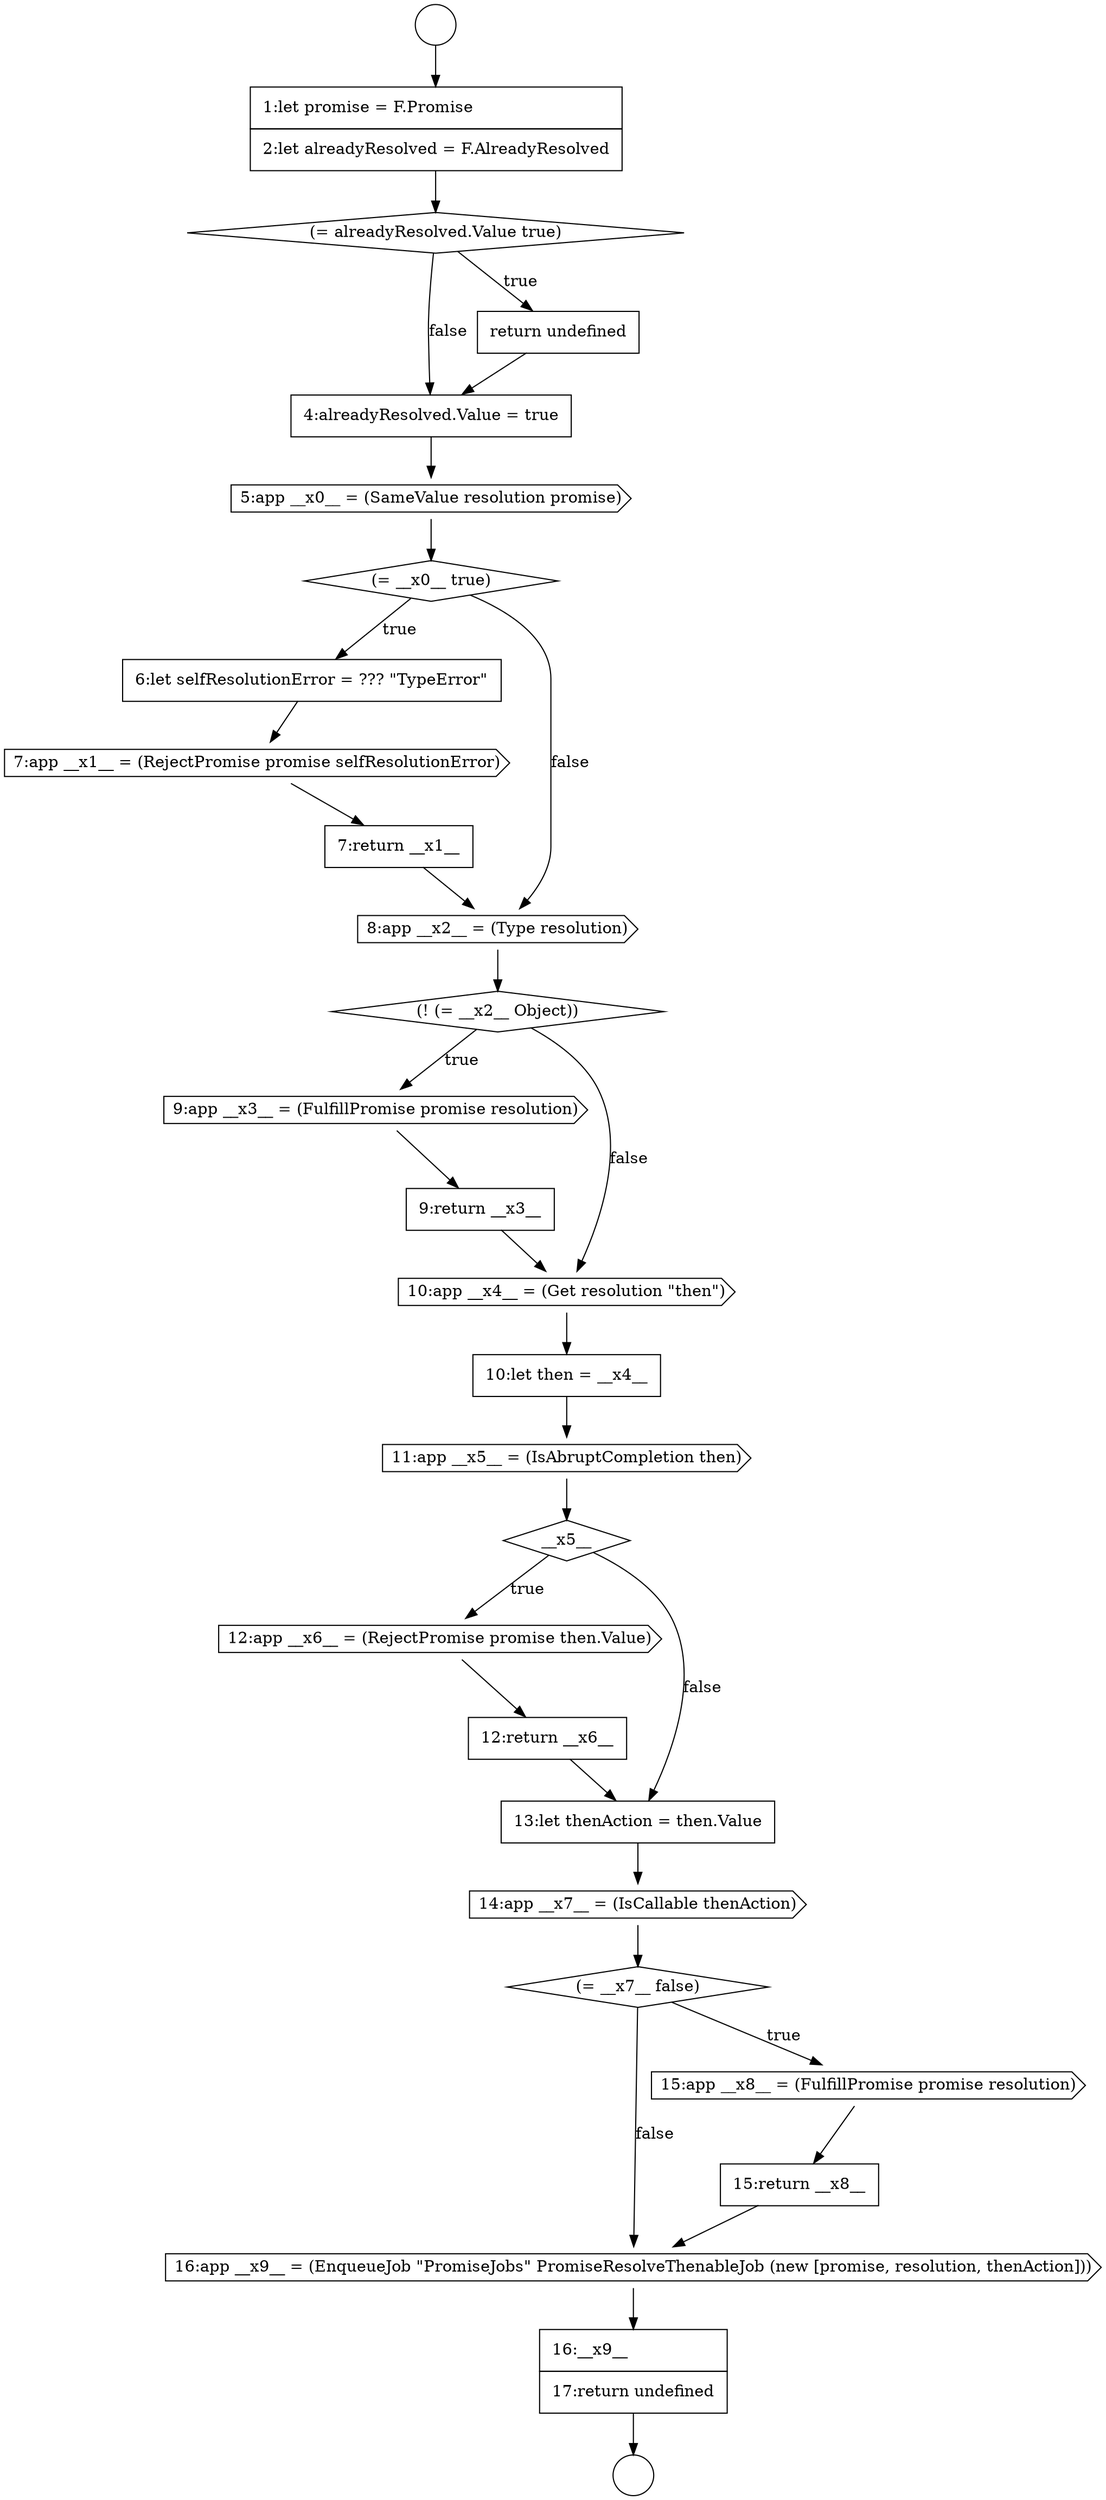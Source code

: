 digraph {
  node16376 [shape=none, margin=0, label=<<font color="black">
    <table border="0" cellborder="1" cellspacing="0" cellpadding="10">
      <tr><td align="left">6:let selfResolutionError = ??? &quot;TypeError&quot;</td></tr>
    </table>
  </font>> color="black" fillcolor="white" style=filled]
  node16387 [shape=cds, label=<<font color="black">12:app __x6__ = (RejectPromise promise then.Value)</font>> color="black" fillcolor="white" style=filled]
  node16379 [shape=cds, label=<<font color="black">8:app __x2__ = (Type resolution)</font>> color="black" fillcolor="white" style=filled]
  node16386 [shape=diamond, label=<<font color="black">__x5__</font>> color="black" fillcolor="white" style=filled]
  node16371 [shape=diamond, label=<<font color="black">(= alreadyResolved.Value true)</font>> color="black" fillcolor="white" style=filled]
  node16385 [shape=cds, label=<<font color="black">11:app __x5__ = (IsAbruptCompletion then)</font>> color="black" fillcolor="white" style=filled]
  node16370 [shape=none, margin=0, label=<<font color="black">
    <table border="0" cellborder="1" cellspacing="0" cellpadding="10">
      <tr><td align="left">1:let promise = F.Promise</td></tr>
      <tr><td align="left">2:let alreadyResolved = F.AlreadyResolved</td></tr>
    </table>
  </font>> color="black" fillcolor="white" style=filled]
  node16381 [shape=cds, label=<<font color="black">9:app __x3__ = (FulfillPromise promise resolution)</font>> color="black" fillcolor="white" style=filled]
  node16377 [shape=cds, label=<<font color="black">7:app __x1__ = (RejectPromise promise selfResolutionError)</font>> color="black" fillcolor="white" style=filled]
  node16389 [shape=none, margin=0, label=<<font color="black">
    <table border="0" cellborder="1" cellspacing="0" cellpadding="10">
      <tr><td align="left">13:let thenAction = then.Value</td></tr>
    </table>
  </font>> color="black" fillcolor="white" style=filled]
  node16369 [shape=circle label=" " color="black" fillcolor="white" style=filled]
  node16388 [shape=none, margin=0, label=<<font color="black">
    <table border="0" cellborder="1" cellspacing="0" cellpadding="10">
      <tr><td align="left">12:return __x6__</td></tr>
    </table>
  </font>> color="black" fillcolor="white" style=filled]
  node16382 [shape=none, margin=0, label=<<font color="black">
    <table border="0" cellborder="1" cellspacing="0" cellpadding="10">
      <tr><td align="left">9:return __x3__</td></tr>
    </table>
  </font>> color="black" fillcolor="white" style=filled]
  node16378 [shape=none, margin=0, label=<<font color="black">
    <table border="0" cellborder="1" cellspacing="0" cellpadding="10">
      <tr><td align="left">7:return __x1__</td></tr>
    </table>
  </font>> color="black" fillcolor="white" style=filled]
  node16368 [shape=circle label=" " color="black" fillcolor="white" style=filled]
  node16373 [shape=none, margin=0, label=<<font color="black">
    <table border="0" cellborder="1" cellspacing="0" cellpadding="10">
      <tr><td align="left">4:alreadyResolved.Value = true</td></tr>
    </table>
  </font>> color="black" fillcolor="white" style=filled]
  node16383 [shape=cds, label=<<font color="black">10:app __x4__ = (Get resolution &quot;then&quot;)</font>> color="black" fillcolor="white" style=filled]
  node16372 [shape=none, margin=0, label=<<font color="black">
    <table border="0" cellborder="1" cellspacing="0" cellpadding="10">
      <tr><td align="left">return undefined</td></tr>
    </table>
  </font>> color="black" fillcolor="white" style=filled]
  node16391 [shape=diamond, label=<<font color="black">(= __x7__ false)</font>> color="black" fillcolor="white" style=filled]
  node16394 [shape=cds, label=<<font color="black">16:app __x9__ = (EnqueueJob &quot;PromiseJobs&quot; PromiseResolveThenableJob (new [promise, resolution, thenAction]))</font>> color="black" fillcolor="white" style=filled]
  node16375 [shape=diamond, label=<<font color="black">(= __x0__ true)</font>> color="black" fillcolor="white" style=filled]
  node16380 [shape=diamond, label=<<font color="black">(! (= __x2__ Object))</font>> color="black" fillcolor="white" style=filled]
  node16395 [shape=none, margin=0, label=<<font color="black">
    <table border="0" cellborder="1" cellspacing="0" cellpadding="10">
      <tr><td align="left">16:__x9__</td></tr>
      <tr><td align="left">17:return undefined</td></tr>
    </table>
  </font>> color="black" fillcolor="white" style=filled]
  node16390 [shape=cds, label=<<font color="black">14:app __x7__ = (IsCallable thenAction)</font>> color="black" fillcolor="white" style=filled]
  node16384 [shape=none, margin=0, label=<<font color="black">
    <table border="0" cellborder="1" cellspacing="0" cellpadding="10">
      <tr><td align="left">10:let then = __x4__</td></tr>
    </table>
  </font>> color="black" fillcolor="white" style=filled]
  node16374 [shape=cds, label=<<font color="black">5:app __x0__ = (SameValue resolution promise)</font>> color="black" fillcolor="white" style=filled]
  node16393 [shape=none, margin=0, label=<<font color="black">
    <table border="0" cellborder="1" cellspacing="0" cellpadding="10">
      <tr><td align="left">15:return __x8__</td></tr>
    </table>
  </font>> color="black" fillcolor="white" style=filled]
  node16392 [shape=cds, label=<<font color="black">15:app __x8__ = (FulfillPromise promise resolution)</font>> color="black" fillcolor="white" style=filled]
  node16386 -> node16387 [label=<<font color="black">true</font>> color="black"]
  node16386 -> node16389 [label=<<font color="black">false</font>> color="black"]
  node16394 -> node16395 [ color="black"]
  node16375 -> node16376 [label=<<font color="black">true</font>> color="black"]
  node16375 -> node16379 [label=<<font color="black">false</font>> color="black"]
  node16377 -> node16378 [ color="black"]
  node16387 -> node16388 [ color="black"]
  node16388 -> node16389 [ color="black"]
  node16380 -> node16381 [label=<<font color="black">true</font>> color="black"]
  node16380 -> node16383 [label=<<font color="black">false</font>> color="black"]
  node16392 -> node16393 [ color="black"]
  node16372 -> node16373 [ color="black"]
  node16381 -> node16382 [ color="black"]
  node16390 -> node16391 [ color="black"]
  node16378 -> node16379 [ color="black"]
  node16379 -> node16380 [ color="black"]
  node16368 -> node16370 [ color="black"]
  node16376 -> node16377 [ color="black"]
  node16391 -> node16392 [label=<<font color="black">true</font>> color="black"]
  node16391 -> node16394 [label=<<font color="black">false</font>> color="black"]
  node16384 -> node16385 [ color="black"]
  node16385 -> node16386 [ color="black"]
  node16373 -> node16374 [ color="black"]
  node16393 -> node16394 [ color="black"]
  node16370 -> node16371 [ color="black"]
  node16371 -> node16372 [label=<<font color="black">true</font>> color="black"]
  node16371 -> node16373 [label=<<font color="black">false</font>> color="black"]
  node16389 -> node16390 [ color="black"]
  node16383 -> node16384 [ color="black"]
  node16395 -> node16369 [ color="black"]
  node16382 -> node16383 [ color="black"]
  node16374 -> node16375 [ color="black"]
}
